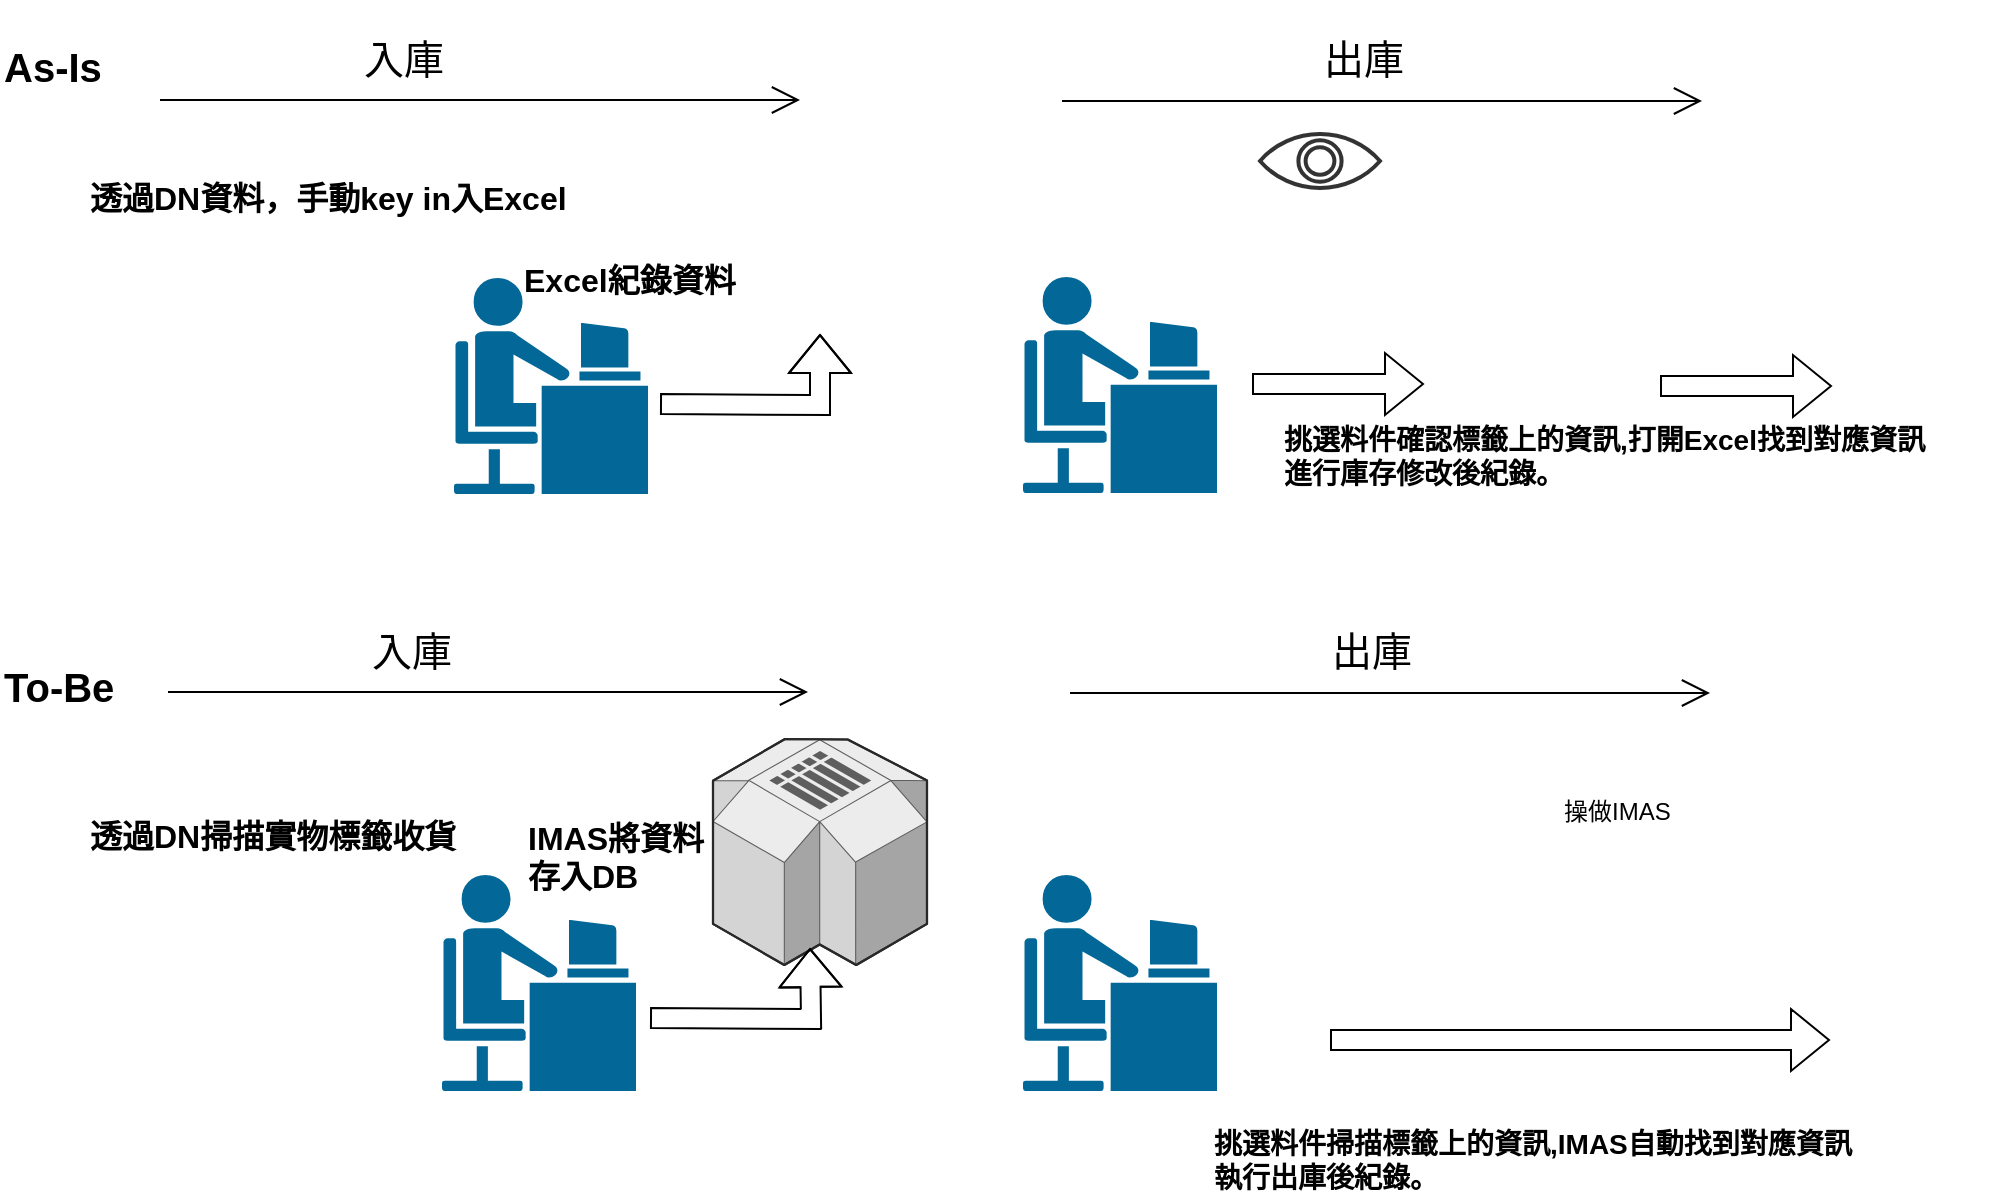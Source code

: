 <mxfile version="12.1.4" type="github" pages="1">
  <diagram id="WyztXBnFhIgyxmyer4uQ" name="Page-1">
    <mxGraphModel dx="2591" dy="713" grid="1" gridSize="10" guides="1" tooltips="1" connect="1" arrows="1" fold="1" page="1" pageScale="1" pageWidth="1169" pageHeight="827" math="0" shadow="0">
      <root>
        <mxCell id="0"/>
        <mxCell id="1" parent="0"/>
        <mxCell id="GVz599X6wvshu0MyRDAH-5" value="" style="shape=image;html=1;verticalAlign=top;verticalLabelPosition=bottom;labelBackgroundColor=#ffffff;imageAspect=0;aspect=fixed;image=https://cdn0.iconfinder.com/data/icons/containers/128/palet02.png" parent="1" vertex="1">
          <mxGeometry x="-1140" y="159.5" width="128" height="128" as="geometry"/>
        </mxCell>
        <mxCell id="GVz599X6wvshu0MyRDAH-10" value="" style="shape=mxgraph.cisco.people.androgenous_person;html=1;dashed=0;fillColor=#036897;strokeColor=#ffffff;strokeWidth=2;verticalLabelPosition=bottom;verticalAlign=top" parent="1" vertex="1">
          <mxGeometry x="-649.5" y="167.5" width="99" height="110" as="geometry"/>
        </mxCell>
        <mxCell id="GVz599X6wvshu0MyRDAH-35" value="" style="edgeStyle=orthogonalEdgeStyle;shape=flexArrow;rounded=0;orthogonalLoop=1;jettySize=auto;html=1;" parent="1" edge="1">
          <mxGeometry relative="1" as="geometry">
            <mxPoint x="-495" y="550" as="sourcePoint"/>
            <mxPoint x="-245" y="550" as="targetPoint"/>
          </mxGeometry>
        </mxCell>
        <mxCell id="GVz599X6wvshu0MyRDAH-36" value="" style="edgeStyle=orthogonalEdgeStyle;shape=flexArrow;rounded=0;orthogonalLoop=1;jettySize=auto;html=1;" parent="1" edge="1">
          <mxGeometry relative="1" as="geometry">
            <mxPoint x="-534" y="222" as="sourcePoint"/>
            <mxPoint x="-448" y="222" as="targetPoint"/>
          </mxGeometry>
        </mxCell>
        <mxCell id="GVz599X6wvshu0MyRDAH-37" value="" style="shape=image;html=1;verticalAlign=top;verticalLabelPosition=bottom;labelBackgroundColor=#ffffff;imageAspect=0;aspect=fixed;image=https://cdn0.iconfinder.com/data/icons/containers/128/palet02.png" parent="1" vertex="1">
          <mxGeometry x="-1140" y="472.5" width="128" height="128" as="geometry"/>
        </mxCell>
        <mxCell id="GVz599X6wvshu0MyRDAH-39" value="" style="edgeStyle=orthogonalEdgeStyle;shape=flexArrow;rounded=0;orthogonalLoop=1;jettySize=auto;html=1;" parent="1" edge="1" target="_klmYtudn7yM4nyGG53k-1">
          <mxGeometry relative="1" as="geometry">
            <mxPoint x="-830" y="232" as="sourcePoint"/>
            <mxPoint x="-750" y="232" as="targetPoint"/>
          </mxGeometry>
        </mxCell>
        <mxCell id="GVz599X6wvshu0MyRDAH-41" value="&lt;font style=&quot;font-size: 14px&quot;&gt;&lt;b&gt;挑選料件確認標籤上的資訊,打開Excel找到對應資訊&lt;br&gt;進行庫存修改後紀錄。&lt;br&gt;&lt;/b&gt;&lt;/font&gt;" style="text;html=1;resizable=0;points=[];autosize=1;align=left;verticalAlign=top;spacingTop=-4;" parent="1" vertex="1">
          <mxGeometry x="-520" y="238.5" width="360" height="30" as="geometry"/>
        </mxCell>
        <mxCell id="GVz599X6wvshu0MyRDAH-46" value="&lt;b style=&quot;font-size: 14px&quot;&gt;挑選料件掃描標籤上的資訊,IMAS自動找到對應資訊&lt;br&gt;執行出庫後紀錄。&lt;/b&gt;" style="text;html=1;resizable=0;points=[];autosize=1;align=left;verticalAlign=top;spacingTop=-4;" parent="1" vertex="1">
          <mxGeometry x="-555" y="590.5" width="350" height="30" as="geometry"/>
        </mxCell>
        <mxCell id="_klmYtudn7yM4nyGG53k-1" value="" style="shape=image;html=1;verticalAlign=top;verticalLabelPosition=bottom;labelBackgroundColor=#ffffff;imageAspect=0;aspect=fixed;image=https://cdn4.iconfinder.com/data/icons/logos-and-brands/512/119_Excel_logo_logos-128.png" vertex="1" parent="1">
          <mxGeometry x="-800" y="97" width="100" height="100" as="geometry"/>
        </mxCell>
        <mxCell id="_klmYtudn7yM4nyGG53k-2" value="" style="shape=mxgraph.cisco.people.androgenous_person;html=1;dashed=0;fillColor=#036897;strokeColor=#ffffff;strokeWidth=2;verticalLabelPosition=bottom;verticalAlign=top" vertex="1" parent="1">
          <mxGeometry x="-934" y="168" width="99" height="110" as="geometry"/>
        </mxCell>
        <mxCell id="_klmYtudn7yM4nyGG53k-4" value="" style="shape=mxgraph.cisco.people.androgenous_person;html=1;dashed=0;fillColor=#036897;strokeColor=#ffffff;strokeWidth=2;verticalLabelPosition=bottom;verticalAlign=top" vertex="1" parent="1">
          <mxGeometry x="-940" y="466.5" width="99" height="110" as="geometry"/>
        </mxCell>
        <mxCell id="_klmYtudn7yM4nyGG53k-5" value="&lt;h1&gt;&lt;font style=&quot;font-size: 20px&quot;&gt;As-Is&lt;/font&gt;&lt;/h1&gt;" style="text;html=1;resizable=0;points=[];autosize=1;align=left;verticalAlign=top;spacingTop=-4;" vertex="1" parent="1">
          <mxGeometry x="-1160" y="30" width="60" height="50" as="geometry"/>
        </mxCell>
        <mxCell id="_klmYtudn7yM4nyGG53k-7" value="&lt;h1&gt;&lt;font style=&quot;font-size: 20px&quot;&gt;To-Be&lt;/font&gt;&lt;/h1&gt;" style="text;html=1;resizable=0;points=[];autosize=1;align=left;verticalAlign=top;spacingTop=-4;" vertex="1" parent="1">
          <mxGeometry x="-1160" y="340" width="70" height="50" as="geometry"/>
        </mxCell>
        <mxCell id="GVz599X6wvshu0MyRDAH-24" value="" style="shape=image;html=1;verticalAlign=top;verticalLabelPosition=bottom;labelBackgroundColor=#ffffff;imageAspect=0;aspect=fixed;image=https://cdn2.iconfinder.com/data/icons/mobile-and-internet-business/285/qr_code-128.png;strokeColor=#333333;strokeWidth=3;fillColor=#036897;" parent="1" vertex="1">
          <mxGeometry x="-1030" y="486" width="71" height="71" as="geometry"/>
        </mxCell>
        <mxCell id="_klmYtudn7yM4nyGG53k-8" value="" style="shape=image;html=1;verticalAlign=top;verticalLabelPosition=bottom;labelBackgroundColor=#ffffff;imageAspect=0;aspect=fixed;image=https://cdn0.iconfinder.com/data/icons/business-and-education-1/512/143_keyboard_interface_type_typing-128.png" vertex="1" parent="1">
          <mxGeometry x="-1030" y="146.5" width="86" height="86" as="geometry"/>
        </mxCell>
        <mxCell id="_klmYtudn7yM4nyGG53k-9" value="" style="verticalLabelPosition=bottom;html=1;verticalAlign=top;strokeWidth=1;align=center;outlineConnect=0;dashed=0;outlineConnect=0;shape=mxgraph.aws3d.simpleDb2;fillColor=#ECECEC;strokeColor=#5E5E5E;aspect=fixed;" vertex="1" parent="1">
          <mxGeometry x="-803.5" y="399.5" width="107" height="113" as="geometry"/>
        </mxCell>
        <mxCell id="_klmYtudn7yM4nyGG53k-10" value="" style="edgeStyle=orthogonalEdgeStyle;shape=flexArrow;rounded=0;orthogonalLoop=1;jettySize=auto;html=1;" edge="1" parent="1">
          <mxGeometry relative="1" as="geometry">
            <mxPoint x="-835" y="539" as="sourcePoint"/>
            <mxPoint x="-755" y="504" as="targetPoint"/>
          </mxGeometry>
        </mxCell>
        <mxCell id="_klmYtudn7yM4nyGG53k-11" value="&lt;font style=&quot;font-size: 16px&quot;&gt;&lt;b&gt;IMAS將資料&lt;br&gt;存入DB&lt;/b&gt;&lt;/font&gt;" style="text;html=1;resizable=0;points=[];autosize=1;align=left;verticalAlign=top;spacingTop=-4;" vertex="1" parent="1">
          <mxGeometry x="-898" y="436.5" width="110" height="30" as="geometry"/>
        </mxCell>
        <mxCell id="_klmYtudn7yM4nyGG53k-12" value="&lt;font style=&quot;font-size: 16px&quot;&gt;&lt;b&gt;Excel紀錄資料&lt;/b&gt;&lt;/font&gt;" style="text;html=1;resizable=0;points=[];autosize=1;align=left;verticalAlign=top;spacingTop=-4;" vertex="1" parent="1">
          <mxGeometry x="-900" y="157.5" width="130" height="20" as="geometry"/>
        </mxCell>
        <mxCell id="_klmYtudn7yM4nyGG53k-13" value="&lt;font style=&quot;font-size: 16px&quot;&gt;&lt;b&gt;透過DN掃描實物標籤收貨&lt;/b&gt;&lt;/font&gt;" style="text;html=1;resizable=0;points=[];autosize=1;align=left;verticalAlign=top;spacingTop=-4;" vertex="1" parent="1">
          <mxGeometry x="-1117" y="436" width="210" height="20" as="geometry"/>
        </mxCell>
        <mxCell id="_klmYtudn7yM4nyGG53k-14" value="&lt;font style=&quot;font-size: 16px&quot;&gt;&lt;b&gt;透過DN資料，手動key in入Excel&lt;/b&gt;&lt;/font&gt;" style="text;html=1;resizable=0;points=[];autosize=1;align=left;verticalAlign=top;spacingTop=-4;" vertex="1" parent="1">
          <mxGeometry x="-1117" y="117" width="260" height="20" as="geometry"/>
        </mxCell>
        <mxCell id="_klmYtudn7yM4nyGG53k-17" value="" style="endArrow=open;endFill=1;endSize=12;html=1;" edge="1" parent="1">
          <mxGeometry width="160" relative="1" as="geometry">
            <mxPoint x="-1080" y="80" as="sourcePoint"/>
            <mxPoint x="-760" y="80" as="targetPoint"/>
          </mxGeometry>
        </mxCell>
        <mxCell id="_klmYtudn7yM4nyGG53k-18" value="" style="endArrow=open;endFill=1;endSize=12;html=1;" edge="1" parent="1">
          <mxGeometry width="160" relative="1" as="geometry">
            <mxPoint x="-629" y="80.5" as="sourcePoint"/>
            <mxPoint x="-309" y="80.5" as="targetPoint"/>
          </mxGeometry>
        </mxCell>
        <mxCell id="_klmYtudn7yM4nyGG53k-19" value="&lt;font style=&quot;font-size: 20px&quot;&gt;入庫&lt;br&gt;&lt;/font&gt;" style="text;html=1;resizable=0;points=[];autosize=1;align=left;verticalAlign=top;spacingTop=-4;" vertex="1" parent="1">
          <mxGeometry x="-980" y="45" width="60" height="20" as="geometry"/>
        </mxCell>
        <mxCell id="_klmYtudn7yM4nyGG53k-24" value="&lt;font style=&quot;font-size: 20px&quot;&gt;出庫&lt;br&gt;&lt;/font&gt;" style="text;html=1;resizable=0;points=[];autosize=1;align=left;verticalAlign=top;spacingTop=-4;" vertex="1" parent="1">
          <mxGeometry x="-500" y="45" width="60" height="20" as="geometry"/>
        </mxCell>
        <mxCell id="_klmYtudn7yM4nyGG53k-25" value="" style="shape=mxgraph.cisco.people.androgenous_person;html=1;dashed=0;fillColor=#036897;strokeColor=#ffffff;strokeWidth=2;verticalLabelPosition=bottom;verticalAlign=top" vertex="1" parent="1">
          <mxGeometry x="-649.5" y="466.5" width="99" height="110" as="geometry"/>
        </mxCell>
        <mxCell id="_klmYtudn7yM4nyGG53k-26" value="" style="shape=image;html=1;verticalAlign=top;verticalLabelPosition=bottom;labelBackgroundColor=#ffffff;imageAspect=0;aspect=fixed;image=https://cdn4.iconfinder.com/data/icons/logos-and-brands/512/119_Excel_logo_logos-128.png" vertex="1" parent="1">
          <mxGeometry x="-436" y="138.5" width="100" height="100" as="geometry"/>
        </mxCell>
        <mxCell id="_klmYtudn7yM4nyGG53k-27" value="操做IMAS" style="text;html=1;resizable=0;points=[];autosize=1;align=left;verticalAlign=top;spacingTop=-4;" vertex="1" parent="1">
          <mxGeometry x="-380" y="426" width="70" height="20" as="geometry"/>
        </mxCell>
        <mxCell id="_klmYtudn7yM4nyGG53k-30" value="" style="endArrow=open;endFill=1;endSize=12;html=1;" edge="1" parent="1">
          <mxGeometry width="160" relative="1" as="geometry">
            <mxPoint x="-1076" y="376" as="sourcePoint"/>
            <mxPoint x="-756" y="376" as="targetPoint"/>
          </mxGeometry>
        </mxCell>
        <mxCell id="_klmYtudn7yM4nyGG53k-31" value="" style="endArrow=open;endFill=1;endSize=12;html=1;" edge="1" parent="1">
          <mxGeometry width="160" relative="1" as="geometry">
            <mxPoint x="-625" y="376.5" as="sourcePoint"/>
            <mxPoint x="-305" y="376.5" as="targetPoint"/>
          </mxGeometry>
        </mxCell>
        <mxCell id="_klmYtudn7yM4nyGG53k-32" value="&lt;font style=&quot;font-size: 20px&quot;&gt;入庫&lt;br&gt;&lt;/font&gt;" style="text;html=1;resizable=0;points=[];autosize=1;align=left;verticalAlign=top;spacingTop=-4;" vertex="1" parent="1">
          <mxGeometry x="-976" y="341" width="60" height="20" as="geometry"/>
        </mxCell>
        <mxCell id="_klmYtudn7yM4nyGG53k-33" value="&lt;font style=&quot;font-size: 20px&quot;&gt;出庫&lt;br&gt;&lt;/font&gt;" style="text;html=1;resizable=0;points=[];autosize=1;align=left;verticalAlign=top;spacingTop=-4;" vertex="1" parent="1">
          <mxGeometry x="-496" y="341" width="60" height="20" as="geometry"/>
        </mxCell>
        <mxCell id="_klmYtudn7yM4nyGG53k-34" value="" style="html=1;verticalLabelPosition=bottom;align=center;labelBackgroundColor=#ffffff;verticalAlign=top;strokeWidth=2;strokeColor=#333333;fillColor=#ffffff;shadow=0;dashed=0;shape=mxgraph.ios7.icons.eye;" vertex="1" parent="1">
          <mxGeometry x="-530" y="97" width="60" height="27" as="geometry"/>
        </mxCell>
        <mxCell id="_klmYtudn7yM4nyGG53k-40" value="" style="edgeStyle=orthogonalEdgeStyle;shape=flexArrow;rounded=0;orthogonalLoop=1;jettySize=auto;html=1;" edge="1" parent="1">
          <mxGeometry relative="1" as="geometry">
            <mxPoint x="-330" y="223" as="sourcePoint"/>
            <mxPoint x="-244" y="223" as="targetPoint"/>
          </mxGeometry>
        </mxCell>
        <mxCell id="_klmYtudn7yM4nyGG53k-44" value="" style="shape=image;html=1;verticalAlign=top;verticalLabelPosition=bottom;labelBackgroundColor=#ffffff;imageAspect=0;aspect=fixed;image=https://cdn2.iconfinder.com/data/icons/fatcow/32x32/barcode_2d.png;strokeColor=#333333;" vertex="1" parent="1">
          <mxGeometry x="-525" y="137" width="50" height="50" as="geometry"/>
        </mxCell>
        <mxCell id="_klmYtudn7yM4nyGG53k-45" value="" style="shape=image;html=1;verticalAlign=top;verticalLabelPosition=bottom;labelBackgroundColor=#ffffff;imageAspect=0;aspect=fixed;image=https://cdn2.iconfinder.com/data/icons/mobile-and-internet-business/285/qr_code-128.png;strokeColor=#333333;strokeWidth=3;fillColor=#036897;" vertex="1" parent="1">
          <mxGeometry x="-530" y="456" width="71" height="71" as="geometry"/>
        </mxCell>
      </root>
    </mxGraphModel>
  </diagram>
</mxfile>
